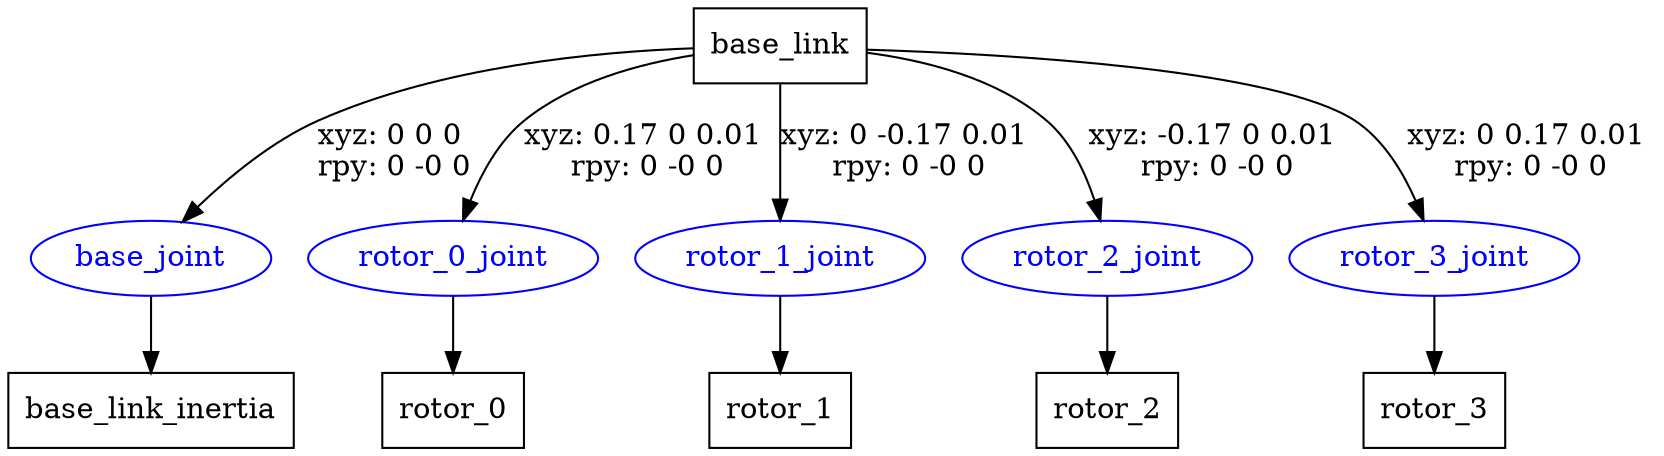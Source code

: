 digraph G {
node [shape=box];
"base_link" [label="base_link"];
"base_link_inertia" [label="base_link_inertia"];
"rotor_0" [label="rotor_0"];
"rotor_1" [label="rotor_1"];
"rotor_2" [label="rotor_2"];
"rotor_3" [label="rotor_3"];
node [shape=ellipse, color=blue, fontcolor=blue];
"base_link" -> "base_joint" [label="xyz: 0 0 0 \nrpy: 0 -0 0"]
"base_joint" -> "base_link_inertia"
"base_link" -> "rotor_0_joint" [label="xyz: 0.17 0 0.01 \nrpy: 0 -0 0"]
"rotor_0_joint" -> "rotor_0"
"base_link" -> "rotor_1_joint" [label="xyz: 0 -0.17 0.01 \nrpy: 0 -0 0"]
"rotor_1_joint" -> "rotor_1"
"base_link" -> "rotor_2_joint" [label="xyz: -0.17 0 0.01 \nrpy: 0 -0 0"]
"rotor_2_joint" -> "rotor_2"
"base_link" -> "rotor_3_joint" [label="xyz: 0 0.17 0.01 \nrpy: 0 -0 0"]
"rotor_3_joint" -> "rotor_3"
}
